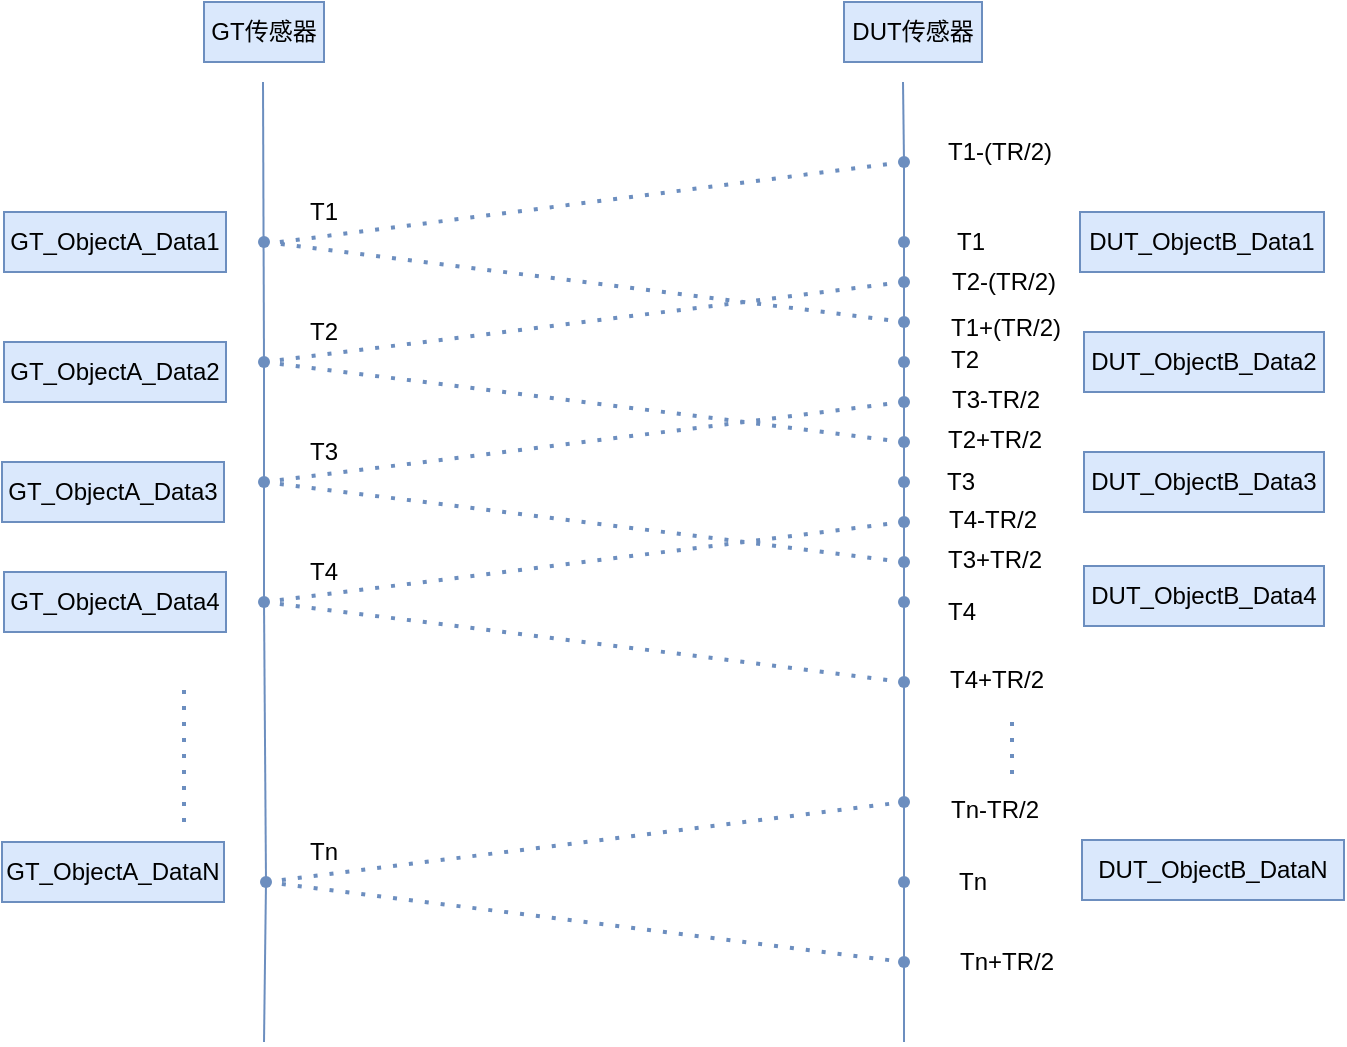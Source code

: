 <mxfile version="20.4.2" type="github">
  <diagram id="k69M-XWzYrVCh9u7o3sv" name="第 1 页">
    <mxGraphModel dx="1221" dy="676" grid="1" gridSize="10" guides="1" tooltips="1" connect="1" arrows="1" fold="1" page="1" pageScale="1" pageWidth="827" pageHeight="1169" math="0" shadow="0">
      <root>
        <mxCell id="0" />
        <mxCell id="1" parent="0" />
        <mxCell id="79OYs0Td0KyYbs-ohMuk-22" value="" style="group" vertex="1" connectable="0" parent="1">
          <mxGeometry x="100" y="161" width="671" height="520" as="geometry" />
        </mxCell>
        <mxCell id="XfMQFFYkRkuYlppGZoMT-2" value="" style="endArrow=none;html=1;rounded=0;startArrow=none;fillColor=#dae8fc;strokeColor=#6c8ebf;" parent="79OYs0Td0KyYbs-ohMuk-22" source="XfMQFFYkRkuYlppGZoMT-25" edge="1">
          <mxGeometry width="50" height="50" relative="1" as="geometry">
            <mxPoint x="130.5" y="640" as="sourcePoint" />
            <mxPoint x="130.5" y="40" as="targetPoint" />
          </mxGeometry>
        </mxCell>
        <mxCell id="XfMQFFYkRkuYlppGZoMT-3" value="" style="endArrow=none;html=1;rounded=0;startArrow=none;fillColor=#dae8fc;strokeColor=#6c8ebf;" parent="79OYs0Td0KyYbs-ohMuk-22" source="XfMQFFYkRkuYlppGZoMT-13" edge="1">
          <mxGeometry width="50" height="50" relative="1" as="geometry">
            <mxPoint x="450.5" y="640" as="sourcePoint" />
            <mxPoint x="450.5" y="40" as="targetPoint" />
          </mxGeometry>
        </mxCell>
        <mxCell id="XfMQFFYkRkuYlppGZoMT-4" value="GT传感器" style="text;html=1;strokeColor=#6c8ebf;fillColor=#dae8fc;align=center;verticalAlign=middle;whiteSpace=wrap;rounded=0;" parent="79OYs0Td0KyYbs-ohMuk-22" vertex="1">
          <mxGeometry x="101" width="60" height="30" as="geometry" />
        </mxCell>
        <mxCell id="XfMQFFYkRkuYlppGZoMT-5" value="DUT传感器" style="text;html=1;strokeColor=#6c8ebf;fillColor=#dae8fc;align=center;verticalAlign=middle;whiteSpace=wrap;rounded=0;" parent="79OYs0Td0KyYbs-ohMuk-22" vertex="1">
          <mxGeometry x="421" width="69" height="30" as="geometry" />
        </mxCell>
        <mxCell id="XfMQFFYkRkuYlppGZoMT-7" value="" style="shape=waypoint;sketch=0;fillStyle=solid;size=6;pointerEvents=1;points=[];fillColor=#dae8fc;resizable=0;rotatable=0;perimeter=centerPerimeter;snapToPoint=1;strokeColor=#6c8ebf;" parent="79OYs0Td0KyYbs-ohMuk-22" vertex="1">
          <mxGeometry x="111" y="100" width="40" height="40" as="geometry" />
        </mxCell>
        <mxCell id="XfMQFFYkRkuYlppGZoMT-8" value="GT_ObjectA_Data1" style="text;html=1;strokeColor=#6c8ebf;fillColor=#dae8fc;align=center;verticalAlign=middle;whiteSpace=wrap;rounded=0;" parent="79OYs0Td0KyYbs-ohMuk-22" vertex="1">
          <mxGeometry x="1" y="105" width="111" height="30" as="geometry" />
        </mxCell>
        <mxCell id="XfMQFFYkRkuYlppGZoMT-9" value="" style="shape=waypoint;sketch=0;fillStyle=solid;size=6;pointerEvents=1;points=[];fillColor=#dae8fc;resizable=0;rotatable=0;perimeter=centerPerimeter;snapToPoint=1;strokeColor=#6c8ebf;" parent="79OYs0Td0KyYbs-ohMuk-22" vertex="1">
          <mxGeometry x="431" y="100" width="40" height="40" as="geometry" />
        </mxCell>
        <mxCell id="XfMQFFYkRkuYlppGZoMT-10" value="" style="endArrow=none;html=1;rounded=0;startArrow=none;fillColor=#dae8fc;strokeColor=#6c8ebf;" parent="79OYs0Td0KyYbs-ohMuk-22" source="XfMQFFYkRkuYlppGZoMT-11" target="XfMQFFYkRkuYlppGZoMT-9" edge="1">
          <mxGeometry width="50" height="50" relative="1" as="geometry">
            <mxPoint x="450.5" y="640" as="sourcePoint" />
            <mxPoint x="450.5" y="40" as="targetPoint" />
          </mxGeometry>
        </mxCell>
        <mxCell id="XfMQFFYkRkuYlppGZoMT-11" value="" style="shape=waypoint;sketch=0;fillStyle=solid;size=6;pointerEvents=1;points=[];fillColor=#dae8fc;resizable=0;rotatable=0;perimeter=centerPerimeter;snapToPoint=1;strokeColor=#6c8ebf;" parent="79OYs0Td0KyYbs-ohMuk-22" vertex="1">
          <mxGeometry x="431" y="140" width="40" height="40" as="geometry" />
        </mxCell>
        <mxCell id="XfMQFFYkRkuYlppGZoMT-12" value="" style="endArrow=none;html=1;rounded=0;startArrow=none;fillColor=#dae8fc;strokeColor=#6c8ebf;" parent="79OYs0Td0KyYbs-ohMuk-22" source="XfMQFFYkRkuYlppGZoMT-31" target="XfMQFFYkRkuYlppGZoMT-11" edge="1">
          <mxGeometry width="50" height="50" relative="1" as="geometry">
            <mxPoint x="450.5" y="640" as="sourcePoint" />
            <mxPoint x="451" y="120" as="targetPoint" />
          </mxGeometry>
        </mxCell>
        <mxCell id="XfMQFFYkRkuYlppGZoMT-13" value="" style="shape=waypoint;sketch=0;fillStyle=solid;size=6;pointerEvents=1;points=[];fillColor=#dae8fc;resizable=0;rotatable=0;perimeter=centerPerimeter;snapToPoint=1;strokeColor=#6c8ebf;" parent="79OYs0Td0KyYbs-ohMuk-22" vertex="1">
          <mxGeometry x="431" y="60" width="40" height="40" as="geometry" />
        </mxCell>
        <mxCell id="XfMQFFYkRkuYlppGZoMT-14" value="" style="endArrow=none;html=1;rounded=0;startArrow=none;fillColor=#dae8fc;strokeColor=#6c8ebf;" parent="79OYs0Td0KyYbs-ohMuk-22" source="XfMQFFYkRkuYlppGZoMT-9" target="XfMQFFYkRkuYlppGZoMT-13" edge="1">
          <mxGeometry width="50" height="50" relative="1" as="geometry">
            <mxPoint x="451" y="120" as="sourcePoint" />
            <mxPoint x="450.5" y="40" as="targetPoint" />
          </mxGeometry>
        </mxCell>
        <mxCell id="XfMQFFYkRkuYlppGZoMT-17" value="T1" style="text;html=1;align=center;verticalAlign=middle;whiteSpace=wrap;rounded=0;" parent="79OYs0Td0KyYbs-ohMuk-22" vertex="1">
          <mxGeometry x="451" y="105" width="67" height="30" as="geometry" />
        </mxCell>
        <mxCell id="XfMQFFYkRkuYlppGZoMT-18" value="T1+(TR/2)" style="text;html=1;align=center;verticalAlign=middle;whiteSpace=wrap;rounded=0;" parent="79OYs0Td0KyYbs-ohMuk-22" vertex="1">
          <mxGeometry x="453" y="150" width="98" height="25" as="geometry" />
        </mxCell>
        <mxCell id="XfMQFFYkRkuYlppGZoMT-19" value="T1-(TR/2)" style="text;html=1;align=center;verticalAlign=middle;whiteSpace=wrap;rounded=0;" parent="79OYs0Td0KyYbs-ohMuk-22" vertex="1">
          <mxGeometry x="459" y="60" width="80" height="30" as="geometry" />
        </mxCell>
        <mxCell id="XfMQFFYkRkuYlppGZoMT-21" value="" style="endArrow=none;dashed=1;html=1;dashPattern=1 3;strokeWidth=2;rounded=0;entryX=0.525;entryY=0.575;entryDx=0;entryDy=0;entryPerimeter=0;exitX=0.5;exitY=0.425;exitDx=0;exitDy=0;exitPerimeter=0;fillColor=#dae8fc;strokeColor=#6c8ebf;" parent="79OYs0Td0KyYbs-ohMuk-22" source="XfMQFFYkRkuYlppGZoMT-11" target="XfMQFFYkRkuYlppGZoMT-7" edge="1">
          <mxGeometry width="50" height="50" relative="1" as="geometry">
            <mxPoint x="121" y="200" as="sourcePoint" />
            <mxPoint x="171" y="150" as="targetPoint" />
          </mxGeometry>
        </mxCell>
        <mxCell id="XfMQFFYkRkuYlppGZoMT-24" value="" style="endArrow=none;dashed=1;html=1;dashPattern=1 3;strokeWidth=2;rounded=0;fillColor=#dae8fc;strokeColor=#6c8ebf;" parent="79OYs0Td0KyYbs-ohMuk-22" edge="1">
          <mxGeometry width="50" height="50" relative="1" as="geometry">
            <mxPoint x="131" y="121" as="sourcePoint" />
            <mxPoint x="451" y="80" as="targetPoint" />
          </mxGeometry>
        </mxCell>
        <mxCell id="XfMQFFYkRkuYlppGZoMT-25" value="" style="shape=waypoint;sketch=0;fillStyle=solid;size=6;pointerEvents=1;points=[];fillColor=#dae8fc;resizable=0;rotatable=0;perimeter=centerPerimeter;snapToPoint=1;strokeColor=#6c8ebf;" parent="79OYs0Td0KyYbs-ohMuk-22" vertex="1">
          <mxGeometry x="111" y="160" width="40" height="40" as="geometry" />
        </mxCell>
        <mxCell id="XfMQFFYkRkuYlppGZoMT-26" value="" style="endArrow=none;html=1;rounded=0;startArrow=none;fillColor=#dae8fc;strokeColor=#6c8ebf;" parent="79OYs0Td0KyYbs-ohMuk-22" source="XfMQFFYkRkuYlppGZoMT-47" target="XfMQFFYkRkuYlppGZoMT-25" edge="1">
          <mxGeometry width="50" height="50" relative="1" as="geometry">
            <mxPoint x="130.5" y="640" as="sourcePoint" />
            <mxPoint x="130.5" y="40" as="targetPoint" />
          </mxGeometry>
        </mxCell>
        <mxCell id="XfMQFFYkRkuYlppGZoMT-28" value="" style="shape=waypoint;sketch=0;fillStyle=solid;size=6;pointerEvents=1;points=[];fillColor=#dae8fc;resizable=0;rotatable=0;perimeter=centerPerimeter;snapToPoint=1;strokeColor=#6c8ebf;" parent="79OYs0Td0KyYbs-ohMuk-22" vertex="1">
          <mxGeometry x="431" y="200" width="40" height="40" as="geometry" />
        </mxCell>
        <mxCell id="XfMQFFYkRkuYlppGZoMT-29" value="" style="endArrow=none;html=1;rounded=0;startArrow=none;fillColor=#dae8fc;strokeColor=#6c8ebf;" parent="79OYs0Td0KyYbs-ohMuk-22" source="XfMQFFYkRkuYlppGZoMT-48" target="XfMQFFYkRkuYlppGZoMT-28" edge="1">
          <mxGeometry width="50" height="50" relative="1" as="geometry">
            <mxPoint x="450.5" y="640" as="sourcePoint" />
            <mxPoint x="451" y="160" as="targetPoint" />
          </mxGeometry>
        </mxCell>
        <mxCell id="XfMQFFYkRkuYlppGZoMT-30" value="" style="shape=waypoint;sketch=0;fillStyle=solid;size=6;pointerEvents=1;points=[];fillColor=#dae8fc;resizable=0;rotatable=0;perimeter=centerPerimeter;snapToPoint=1;strokeColor=#6c8ebf;" parent="79OYs0Td0KyYbs-ohMuk-22" vertex="1">
          <mxGeometry x="431" y="120" width="40" height="40" as="geometry" />
        </mxCell>
        <mxCell id="XfMQFFYkRkuYlppGZoMT-31" value="" style="shape=waypoint;sketch=0;fillStyle=solid;size=6;pointerEvents=1;points=[];fillColor=#dae8fc;resizable=0;rotatable=0;perimeter=centerPerimeter;snapToPoint=1;strokeColor=#6c8ebf;" parent="79OYs0Td0KyYbs-ohMuk-22" vertex="1">
          <mxGeometry x="431" y="160" width="40" height="40" as="geometry" />
        </mxCell>
        <mxCell id="XfMQFFYkRkuYlppGZoMT-32" value="" style="endArrow=none;html=1;rounded=0;startArrow=none;fillColor=#dae8fc;strokeColor=#6c8ebf;" parent="79OYs0Td0KyYbs-ohMuk-22" source="XfMQFFYkRkuYlppGZoMT-50" target="XfMQFFYkRkuYlppGZoMT-31" edge="1">
          <mxGeometry width="50" height="50" relative="1" as="geometry">
            <mxPoint x="451" y="220" as="sourcePoint" />
            <mxPoint x="451" y="160" as="targetPoint" />
          </mxGeometry>
        </mxCell>
        <mxCell id="XfMQFFYkRkuYlppGZoMT-33" value="" style="endArrow=none;dashed=1;html=1;dashPattern=1 3;strokeWidth=2;rounded=0;exitX=0.575;exitY=0.575;exitDx=0;exitDy=0;exitPerimeter=0;fillColor=#dae8fc;strokeColor=#6c8ebf;" parent="79OYs0Td0KyYbs-ohMuk-22" source="XfMQFFYkRkuYlppGZoMT-25" target="XfMQFFYkRkuYlppGZoMT-30" edge="1">
          <mxGeometry width="50" height="50" relative="1" as="geometry">
            <mxPoint x="121" y="200" as="sourcePoint" />
            <mxPoint x="171" y="150" as="targetPoint" />
          </mxGeometry>
        </mxCell>
        <mxCell id="XfMQFFYkRkuYlppGZoMT-34" value="" style="endArrow=none;dashed=1;html=1;dashPattern=1 3;strokeWidth=2;rounded=0;entryX=0.4;entryY=0.55;entryDx=0;entryDy=0;entryPerimeter=0;fillColor=#dae8fc;strokeColor=#6c8ebf;" parent="79OYs0Td0KyYbs-ohMuk-22" source="XfMQFFYkRkuYlppGZoMT-25" target="XfMQFFYkRkuYlppGZoMT-28" edge="1">
          <mxGeometry width="50" height="50" relative="1" as="geometry">
            <mxPoint x="121" y="200" as="sourcePoint" />
            <mxPoint x="171" y="150" as="targetPoint" />
          </mxGeometry>
        </mxCell>
        <mxCell id="XfMQFFYkRkuYlppGZoMT-35" value="T2" style="text;html=1;align=center;verticalAlign=middle;whiteSpace=wrap;rounded=0;" parent="79OYs0Td0KyYbs-ohMuk-22" vertex="1">
          <mxGeometry x="452" y="169" width="59" height="20" as="geometry" />
        </mxCell>
        <mxCell id="XfMQFFYkRkuYlppGZoMT-36" value="T2+TR/2" style="text;html=1;align=center;verticalAlign=middle;whiteSpace=wrap;rounded=0;" parent="79OYs0Td0KyYbs-ohMuk-22" vertex="1">
          <mxGeometry x="452" y="209" width="89" height="20" as="geometry" />
        </mxCell>
        <mxCell id="XfMQFFYkRkuYlppGZoMT-38" value="T1" style="text;html=1;align=center;verticalAlign=middle;whiteSpace=wrap;rounded=0;" parent="79OYs0Td0KyYbs-ohMuk-22" vertex="1">
          <mxGeometry x="131" y="90" width="60" height="30" as="geometry" />
        </mxCell>
        <mxCell id="XfMQFFYkRkuYlppGZoMT-39" value="T2" style="text;html=1;align=center;verticalAlign=middle;whiteSpace=wrap;rounded=0;" parent="79OYs0Td0KyYbs-ohMuk-22" vertex="1">
          <mxGeometry x="131" y="150" width="60" height="30" as="geometry" />
        </mxCell>
        <mxCell id="XfMQFFYkRkuYlppGZoMT-51" value="" style="shape=waypoint;sketch=0;fillStyle=solid;size=6;pointerEvents=1;points=[];fillColor=#dae8fc;resizable=0;rotatable=0;perimeter=centerPerimeter;snapToPoint=1;strokeColor=#6c8ebf;" parent="79OYs0Td0KyYbs-ohMuk-22" vertex="1">
          <mxGeometry x="111" y="220" width="40" height="40" as="geometry" />
        </mxCell>
        <mxCell id="XfMQFFYkRkuYlppGZoMT-50" value="" style="shape=waypoint;sketch=0;fillStyle=solid;size=6;pointerEvents=1;points=[];fillColor=#dae8fc;resizable=0;rotatable=0;perimeter=centerPerimeter;snapToPoint=1;strokeColor=#6c8ebf;" parent="79OYs0Td0KyYbs-ohMuk-22" vertex="1">
          <mxGeometry x="431" y="180" width="40" height="40" as="geometry" />
        </mxCell>
        <mxCell id="XfMQFFYkRkuYlppGZoMT-53" value="" style="endArrow=none;html=1;rounded=0;startArrow=none;fillColor=#dae8fc;strokeColor=#6c8ebf;" parent="79OYs0Td0KyYbs-ohMuk-22" source="XfMQFFYkRkuYlppGZoMT-28" target="XfMQFFYkRkuYlppGZoMT-50" edge="1">
          <mxGeometry width="50" height="50" relative="1" as="geometry">
            <mxPoint x="451" y="220" as="sourcePoint" />
            <mxPoint x="451" y="180" as="targetPoint" />
          </mxGeometry>
        </mxCell>
        <mxCell id="XfMQFFYkRkuYlppGZoMT-49" value="" style="shape=waypoint;sketch=0;fillStyle=solid;size=6;pointerEvents=1;points=[];fillColor=#dae8fc;resizable=0;rotatable=0;perimeter=centerPerimeter;snapToPoint=1;strokeColor=#6c8ebf;" parent="79OYs0Td0KyYbs-ohMuk-22" vertex="1">
          <mxGeometry x="431" y="260" width="40" height="40" as="geometry" />
        </mxCell>
        <mxCell id="XfMQFFYkRkuYlppGZoMT-54" value="" style="endArrow=none;html=1;rounded=0;startArrow=none;fillColor=#dae8fc;strokeColor=#6c8ebf;" parent="79OYs0Td0KyYbs-ohMuk-22" source="XfMQFFYkRkuYlppGZoMT-44" target="XfMQFFYkRkuYlppGZoMT-49" edge="1">
          <mxGeometry width="50" height="50" relative="1" as="geometry">
            <mxPoint x="450.5" y="640" as="sourcePoint" />
            <mxPoint x="451" y="220" as="targetPoint" />
          </mxGeometry>
        </mxCell>
        <mxCell id="XfMQFFYkRkuYlppGZoMT-55" value="" style="endArrow=none;dashed=1;html=1;dashPattern=1 3;strokeWidth=2;rounded=0;entryX=0.45;entryY=0.675;entryDx=0;entryDy=0;entryPerimeter=0;fillColor=#dae8fc;strokeColor=#6c8ebf;" parent="79OYs0Td0KyYbs-ohMuk-22" source="XfMQFFYkRkuYlppGZoMT-51" target="XfMQFFYkRkuYlppGZoMT-50" edge="1">
          <mxGeometry width="50" height="50" relative="1" as="geometry">
            <mxPoint x="121" y="310" as="sourcePoint" />
            <mxPoint x="171" y="260" as="targetPoint" />
          </mxGeometry>
        </mxCell>
        <mxCell id="XfMQFFYkRkuYlppGZoMT-56" value="" style="endArrow=none;dashed=1;html=1;dashPattern=1 3;strokeWidth=2;rounded=0;fillColor=#dae8fc;strokeColor=#6c8ebf;" parent="79OYs0Td0KyYbs-ohMuk-22" source="XfMQFFYkRkuYlppGZoMT-51" target="XfMQFFYkRkuYlppGZoMT-49" edge="1">
          <mxGeometry width="50" height="50" relative="1" as="geometry">
            <mxPoint x="121" y="310" as="sourcePoint" />
            <mxPoint x="171" y="260" as="targetPoint" />
          </mxGeometry>
        </mxCell>
        <mxCell id="XfMQFFYkRkuYlppGZoMT-48" value="" style="shape=waypoint;sketch=0;fillStyle=solid;size=6;pointerEvents=1;points=[];fillColor=#dae8fc;resizable=0;rotatable=0;perimeter=centerPerimeter;snapToPoint=1;strokeColor=#6c8ebf;" parent="79OYs0Td0KyYbs-ohMuk-22" vertex="1">
          <mxGeometry x="431" y="220" width="40" height="40" as="geometry" />
        </mxCell>
        <mxCell id="XfMQFFYkRkuYlppGZoMT-57" value="" style="endArrow=none;html=1;rounded=0;startArrow=none;fillColor=#dae8fc;strokeColor=#6c8ebf;" parent="79OYs0Td0KyYbs-ohMuk-22" source="XfMQFFYkRkuYlppGZoMT-45" target="XfMQFFYkRkuYlppGZoMT-48" edge="1">
          <mxGeometry width="50" height="50" relative="1" as="geometry">
            <mxPoint x="451" y="280" as="sourcePoint" />
            <mxPoint x="451" y="220" as="targetPoint" />
          </mxGeometry>
        </mxCell>
        <mxCell id="XfMQFFYkRkuYlppGZoMT-59" value="T3" style="text;html=1;align=center;verticalAlign=middle;whiteSpace=wrap;rounded=0;rotation=0;" parent="79OYs0Td0KyYbs-ohMuk-22" vertex="1">
          <mxGeometry x="450" y="234.5" width="59" height="11" as="geometry" />
        </mxCell>
        <mxCell id="XfMQFFYkRkuYlppGZoMT-60" value="T3-TR/2" style="text;html=1;align=center;verticalAlign=middle;whiteSpace=wrap;rounded=0;" parent="79OYs0Td0KyYbs-ohMuk-22" vertex="1">
          <mxGeometry x="452" y="189" width="90" height="20" as="geometry" />
        </mxCell>
        <mxCell id="XfMQFFYkRkuYlppGZoMT-61" value="T3+TR/2" style="text;html=1;align=center;verticalAlign=middle;whiteSpace=wrap;rounded=0;" parent="79OYs0Td0KyYbs-ohMuk-22" vertex="1">
          <mxGeometry x="452" y="269" width="89" height="20" as="geometry" />
        </mxCell>
        <mxCell id="XfMQFFYkRkuYlppGZoMT-62" value="T3" style="text;html=1;align=center;verticalAlign=middle;whiteSpace=wrap;rounded=0;" parent="79OYs0Td0KyYbs-ohMuk-22" vertex="1">
          <mxGeometry x="131" y="210" width="60" height="30" as="geometry" />
        </mxCell>
        <mxCell id="XfMQFFYkRkuYlppGZoMT-47" value="" style="shape=waypoint;sketch=0;fillStyle=solid;size=6;pointerEvents=1;points=[];fillColor=#dae8fc;resizable=0;rotatable=0;perimeter=centerPerimeter;snapToPoint=1;strokeColor=#6c8ebf;" parent="79OYs0Td0KyYbs-ohMuk-22" vertex="1">
          <mxGeometry x="111" y="280" width="40" height="40" as="geometry" />
        </mxCell>
        <mxCell id="XfMQFFYkRkuYlppGZoMT-63" value="" style="endArrow=none;html=1;rounded=0;startArrow=none;fillColor=#dae8fc;strokeColor=#6c8ebf;" parent="79OYs0Td0KyYbs-ohMuk-22" source="XfMQFFYkRkuYlppGZoMT-77" target="XfMQFFYkRkuYlppGZoMT-47" edge="1">
          <mxGeometry width="50" height="50" relative="1" as="geometry">
            <mxPoint x="130.5" y="640" as="sourcePoint" />
            <mxPoint x="131" y="180" as="targetPoint" />
          </mxGeometry>
        </mxCell>
        <mxCell id="XfMQFFYkRkuYlppGZoMT-46" value="" style="shape=waypoint;sketch=0;fillStyle=solid;size=6;pointerEvents=1;points=[];fillColor=#dae8fc;resizable=0;rotatable=0;perimeter=centerPerimeter;snapToPoint=1;strokeColor=#6c8ebf;" parent="79OYs0Td0KyYbs-ohMuk-22" vertex="1">
          <mxGeometry x="431" y="320" width="40" height="40" as="geometry" />
        </mxCell>
        <mxCell id="XfMQFFYkRkuYlppGZoMT-64" value="" style="endArrow=none;html=1;rounded=0;startArrow=none;fillColor=#dae8fc;strokeColor=#6c8ebf;" parent="79OYs0Td0KyYbs-ohMuk-22" source="XfMQFFYkRkuYlppGZoMT-79" target="XfMQFFYkRkuYlppGZoMT-46" edge="1">
          <mxGeometry width="50" height="50" relative="1" as="geometry">
            <mxPoint x="450.5" y="640" as="sourcePoint" />
            <mxPoint x="451" y="280" as="targetPoint" />
          </mxGeometry>
        </mxCell>
        <mxCell id="XfMQFFYkRkuYlppGZoMT-45" value="" style="shape=waypoint;sketch=0;fillStyle=solid;size=6;pointerEvents=1;points=[];fillColor=#dae8fc;resizable=0;rotatable=0;perimeter=centerPerimeter;snapToPoint=1;strokeColor=#6c8ebf;" parent="79OYs0Td0KyYbs-ohMuk-22" vertex="1">
          <mxGeometry x="431" y="240" width="40" height="40" as="geometry" />
        </mxCell>
        <mxCell id="XfMQFFYkRkuYlppGZoMT-65" value="" style="endArrow=none;html=1;rounded=0;startArrow=none;fillColor=#dae8fc;strokeColor=#6c8ebf;" parent="79OYs0Td0KyYbs-ohMuk-22" source="XfMQFFYkRkuYlppGZoMT-49" target="XfMQFFYkRkuYlppGZoMT-45" edge="1">
          <mxGeometry width="50" height="50" relative="1" as="geometry">
            <mxPoint x="451" y="280" as="sourcePoint" />
            <mxPoint x="451" y="240" as="targetPoint" />
          </mxGeometry>
        </mxCell>
        <mxCell id="XfMQFFYkRkuYlppGZoMT-67" value="" style="endArrow=none;dashed=1;html=1;dashPattern=1 3;strokeWidth=2;rounded=0;fillColor=#dae8fc;strokeColor=#6c8ebf;" parent="79OYs0Td0KyYbs-ohMuk-22" target="XfMQFFYkRkuYlppGZoMT-45" edge="1">
          <mxGeometry width="50" height="50" relative="1" as="geometry">
            <mxPoint x="131" y="300" as="sourcePoint" />
            <mxPoint x="171" y="260" as="targetPoint" />
          </mxGeometry>
        </mxCell>
        <mxCell id="XfMQFFYkRkuYlppGZoMT-68" value="" style="endArrow=none;dashed=1;html=1;dashPattern=1 3;strokeWidth=2;rounded=0;fillColor=#dae8fc;strokeColor=#6c8ebf;" parent="79OYs0Td0KyYbs-ohMuk-22" source="XfMQFFYkRkuYlppGZoMT-47" target="XfMQFFYkRkuYlppGZoMT-46" edge="1">
          <mxGeometry width="50" height="50" relative="1" as="geometry">
            <mxPoint x="121" y="310" as="sourcePoint" />
            <mxPoint x="171" y="260" as="targetPoint" />
          </mxGeometry>
        </mxCell>
        <mxCell id="XfMQFFYkRkuYlppGZoMT-44" value="" style="shape=waypoint;sketch=0;fillStyle=solid;size=6;pointerEvents=1;points=[];fillColor=#dae8fc;resizable=0;rotatable=0;perimeter=centerPerimeter;snapToPoint=1;strokeColor=#6c8ebf;" parent="79OYs0Td0KyYbs-ohMuk-22" vertex="1">
          <mxGeometry x="431" y="280" width="40" height="40" as="geometry" />
        </mxCell>
        <mxCell id="XfMQFFYkRkuYlppGZoMT-69" value="" style="endArrow=none;html=1;rounded=0;startArrow=none;fillColor=#dae8fc;strokeColor=#6c8ebf;" parent="79OYs0Td0KyYbs-ohMuk-22" source="XfMQFFYkRkuYlppGZoMT-46" target="XfMQFFYkRkuYlppGZoMT-44" edge="1">
          <mxGeometry width="50" height="50" relative="1" as="geometry">
            <mxPoint x="451" y="340" as="sourcePoint" />
            <mxPoint x="451" y="280" as="targetPoint" />
          </mxGeometry>
        </mxCell>
        <mxCell id="XfMQFFYkRkuYlppGZoMT-71" value="T4" style="text;html=1;align=center;verticalAlign=middle;whiteSpace=wrap;rounded=0;" parent="79OYs0Td0KyYbs-ohMuk-22" vertex="1">
          <mxGeometry x="131" y="270" width="60" height="30" as="geometry" />
        </mxCell>
        <mxCell id="XfMQFFYkRkuYlppGZoMT-73" value="T4+TR/2" style="text;html=1;align=center;verticalAlign=middle;whiteSpace=wrap;rounded=0;" parent="79OYs0Td0KyYbs-ohMuk-22" vertex="1">
          <mxGeometry x="452.5" y="329" width="88.5" height="20" as="geometry" />
        </mxCell>
        <mxCell id="XfMQFFYkRkuYlppGZoMT-74" value="T4-TR/2" style="text;html=1;align=center;verticalAlign=middle;whiteSpace=wrap;rounded=0;" parent="79OYs0Td0KyYbs-ohMuk-22" vertex="1">
          <mxGeometry x="450" y="259" width="91" as="geometry" />
        </mxCell>
        <mxCell id="XfMQFFYkRkuYlppGZoMT-77" value="" style="shape=waypoint;sketch=0;fillStyle=solid;size=6;pointerEvents=1;points=[];fillColor=#dae8fc;resizable=0;rotatable=0;perimeter=centerPerimeter;snapToPoint=1;strokeColor=#6c8ebf;" parent="79OYs0Td0KyYbs-ohMuk-22" vertex="1">
          <mxGeometry x="112" y="420" width="40" height="40" as="geometry" />
        </mxCell>
        <mxCell id="XfMQFFYkRkuYlppGZoMT-78" value="" style="endArrow=none;html=1;rounded=0;fillColor=#dae8fc;strokeColor=#6c8ebf;" parent="79OYs0Td0KyYbs-ohMuk-22" target="XfMQFFYkRkuYlppGZoMT-77" edge="1">
          <mxGeometry width="50" height="50" relative="1" as="geometry">
            <mxPoint x="131" y="520" as="sourcePoint" />
            <mxPoint x="131" y="300" as="targetPoint" />
          </mxGeometry>
        </mxCell>
        <mxCell id="XfMQFFYkRkuYlppGZoMT-81" value="" style="shape=waypoint;sketch=0;fillStyle=solid;size=6;pointerEvents=1;points=[];fillColor=#dae8fc;resizable=0;rotatable=0;perimeter=centerPerimeter;snapToPoint=1;strokeColor=#6c8ebf;" parent="79OYs0Td0KyYbs-ohMuk-22" vertex="1">
          <mxGeometry x="431" y="460" width="40" height="40" as="geometry" />
        </mxCell>
        <mxCell id="XfMQFFYkRkuYlppGZoMT-82" value="" style="endArrow=none;html=1;rounded=0;fillColor=#dae8fc;strokeColor=#6c8ebf;" parent="79OYs0Td0KyYbs-ohMuk-22" target="XfMQFFYkRkuYlppGZoMT-81" edge="1">
          <mxGeometry width="50" height="50" relative="1" as="geometry">
            <mxPoint x="451" y="520" as="sourcePoint" />
            <mxPoint x="451" y="340" as="targetPoint" />
          </mxGeometry>
        </mxCell>
        <mxCell id="XfMQFFYkRkuYlppGZoMT-80" value="" style="shape=waypoint;sketch=0;fillStyle=solid;size=6;pointerEvents=1;points=[];fillColor=#dae8fc;resizable=0;rotatable=0;perimeter=centerPerimeter;snapToPoint=1;strokeColor=#6c8ebf;" parent="79OYs0Td0KyYbs-ohMuk-22" vertex="1">
          <mxGeometry x="431" y="420" width="40" height="40" as="geometry" />
        </mxCell>
        <mxCell id="XfMQFFYkRkuYlppGZoMT-83" value="" style="endArrow=none;html=1;rounded=0;startArrow=none;fillColor=#dae8fc;strokeColor=#6c8ebf;" parent="79OYs0Td0KyYbs-ohMuk-22" source="XfMQFFYkRkuYlppGZoMT-81" target="XfMQFFYkRkuYlppGZoMT-80" edge="1">
          <mxGeometry width="50" height="50" relative="1" as="geometry">
            <mxPoint x="451" y="480" as="sourcePoint" />
            <mxPoint x="451" y="340" as="targetPoint" />
          </mxGeometry>
        </mxCell>
        <mxCell id="XfMQFFYkRkuYlppGZoMT-79" value="" style="shape=waypoint;sketch=0;fillStyle=solid;size=6;pointerEvents=1;points=[];fillColor=#dae8fc;resizable=0;rotatable=0;perimeter=centerPerimeter;snapToPoint=1;strokeColor=#6c8ebf;" parent="79OYs0Td0KyYbs-ohMuk-22" vertex="1">
          <mxGeometry x="431" y="380" width="40" height="40" as="geometry" />
        </mxCell>
        <mxCell id="XfMQFFYkRkuYlppGZoMT-84" value="" style="endArrow=none;html=1;rounded=0;startArrow=none;fillColor=#dae8fc;strokeColor=#6c8ebf;" parent="79OYs0Td0KyYbs-ohMuk-22" source="XfMQFFYkRkuYlppGZoMT-80" target="XfMQFFYkRkuYlppGZoMT-79" edge="1">
          <mxGeometry width="50" height="50" relative="1" as="geometry">
            <mxPoint x="451" y="440" as="sourcePoint" />
            <mxPoint x="451" y="340" as="targetPoint" />
          </mxGeometry>
        </mxCell>
        <mxCell id="XfMQFFYkRkuYlppGZoMT-86" value="" style="endArrow=none;dashed=1;html=1;dashPattern=1 3;strokeWidth=2;rounded=0;fillColor=#dae8fc;strokeColor=#6c8ebf;" parent="79OYs0Td0KyYbs-ohMuk-22" source="XfMQFFYkRkuYlppGZoMT-77" target="XfMQFFYkRkuYlppGZoMT-79" edge="1">
          <mxGeometry width="50" height="50" relative="1" as="geometry">
            <mxPoint x="281" y="550" as="sourcePoint" />
            <mxPoint x="331" y="500" as="targetPoint" />
          </mxGeometry>
        </mxCell>
        <mxCell id="XfMQFFYkRkuYlppGZoMT-87" value="" style="endArrow=none;dashed=1;html=1;dashPattern=1 3;strokeWidth=2;rounded=0;fillColor=#dae8fc;strokeColor=#6c8ebf;" parent="79OYs0Td0KyYbs-ohMuk-22" source="XfMQFFYkRkuYlppGZoMT-77" target="XfMQFFYkRkuYlppGZoMT-81" edge="1">
          <mxGeometry width="50" height="50" relative="1" as="geometry">
            <mxPoint x="281" y="550" as="sourcePoint" />
            <mxPoint x="331" y="500" as="targetPoint" />
          </mxGeometry>
        </mxCell>
        <mxCell id="XfMQFFYkRkuYlppGZoMT-88" value="Tn" style="text;html=1;align=center;verticalAlign=middle;whiteSpace=wrap;rounded=0;" parent="79OYs0Td0KyYbs-ohMuk-22" vertex="1">
          <mxGeometry x="131" y="410" width="60" height="30" as="geometry" />
        </mxCell>
        <mxCell id="XfMQFFYkRkuYlppGZoMT-89" value="Tn" style="text;html=1;align=center;verticalAlign=middle;whiteSpace=wrap;rounded=0;" parent="79OYs0Td0KyYbs-ohMuk-22" vertex="1">
          <mxGeometry x="461" y="425" width="48.5" height="30" as="geometry" />
        </mxCell>
        <mxCell id="XfMQFFYkRkuYlppGZoMT-90" value="Tn-TR/2" style="text;html=1;align=center;verticalAlign=middle;whiteSpace=wrap;rounded=0;" parent="79OYs0Td0KyYbs-ohMuk-22" vertex="1">
          <mxGeometry x="455.5" y="389" width="80.5" height="30" as="geometry" />
        </mxCell>
        <mxCell id="XfMQFFYkRkuYlppGZoMT-91" value="Tn+TR/2" style="text;html=1;align=center;verticalAlign=middle;whiteSpace=wrap;rounded=0;" parent="79OYs0Td0KyYbs-ohMuk-22" vertex="1">
          <mxGeometry x="452.5" y="465" width="98.5" height="30" as="geometry" />
        </mxCell>
        <mxCell id="XfMQFFYkRkuYlppGZoMT-92" value="" style="endArrow=none;dashed=1;html=1;dashPattern=1 3;strokeWidth=2;rounded=0;fillColor=#dae8fc;strokeColor=#6c8ebf;" parent="79OYs0Td0KyYbs-ohMuk-22" edge="1">
          <mxGeometry width="50" height="50" relative="1" as="geometry">
            <mxPoint x="91" y="410" as="sourcePoint" />
            <mxPoint x="91" y="340" as="targetPoint" />
          </mxGeometry>
        </mxCell>
        <mxCell id="XfMQFFYkRkuYlppGZoMT-93" value="" style="endArrow=none;dashed=1;html=1;dashPattern=1 3;strokeWidth=2;rounded=0;fillColor=#dae8fc;strokeColor=#6c8ebf;" parent="79OYs0Td0KyYbs-ohMuk-22" edge="1">
          <mxGeometry width="50" height="50" relative="1" as="geometry">
            <mxPoint x="505" y="360" as="sourcePoint" />
            <mxPoint x="505" y="390" as="targetPoint" />
          </mxGeometry>
        </mxCell>
        <mxCell id="79OYs0Td0KyYbs-ohMuk-1" value="GT_ObjectA_Data2" style="text;html=1;strokeColor=#6c8ebf;fillColor=#dae8fc;align=center;verticalAlign=middle;whiteSpace=wrap;rounded=0;" vertex="1" parent="79OYs0Td0KyYbs-ohMuk-22">
          <mxGeometry x="1" y="170" width="111" height="30" as="geometry" />
        </mxCell>
        <mxCell id="79OYs0Td0KyYbs-ohMuk-2" value="GT_ObjectA_Data3" style="text;html=1;strokeColor=#6c8ebf;fillColor=#dae8fc;align=center;verticalAlign=middle;whiteSpace=wrap;rounded=0;" vertex="1" parent="79OYs0Td0KyYbs-ohMuk-22">
          <mxGeometry y="230" width="111" height="30" as="geometry" />
        </mxCell>
        <mxCell id="79OYs0Td0KyYbs-ohMuk-3" value="GT_ObjectA_Data4" style="text;html=1;strokeColor=#6c8ebf;fillColor=#dae8fc;align=center;verticalAlign=middle;whiteSpace=wrap;rounded=0;" vertex="1" parent="79OYs0Td0KyYbs-ohMuk-22">
          <mxGeometry x="1" y="285" width="111" height="30" as="geometry" />
        </mxCell>
        <mxCell id="79OYs0Td0KyYbs-ohMuk-4" value="T2-(TR/2)" style="text;html=1;align=center;verticalAlign=middle;whiteSpace=wrap;rounded=0;" vertex="1" parent="79OYs0Td0KyYbs-ohMuk-22">
          <mxGeometry x="461" y="125" width="80" height="30" as="geometry" />
        </mxCell>
        <mxCell id="79OYs0Td0KyYbs-ohMuk-7" value="GT_ObjectA_DataN" style="text;html=1;strokeColor=#6c8ebf;fillColor=#dae8fc;align=center;verticalAlign=middle;whiteSpace=wrap;rounded=0;" vertex="1" parent="79OYs0Td0KyYbs-ohMuk-22">
          <mxGeometry y="420" width="111" height="30" as="geometry" />
        </mxCell>
        <mxCell id="79OYs0Td0KyYbs-ohMuk-8" value="DUT_ObjectB_Data1" style="text;html=1;strokeColor=#6c8ebf;fillColor=#dae8fc;align=center;verticalAlign=middle;whiteSpace=wrap;rounded=0;" vertex="1" parent="79OYs0Td0KyYbs-ohMuk-22">
          <mxGeometry x="539" y="105" width="122" height="30" as="geometry" />
        </mxCell>
        <mxCell id="79OYs0Td0KyYbs-ohMuk-9" value="DUT_ObjectB_Data2" style="text;html=1;strokeColor=#6c8ebf;fillColor=#dae8fc;align=center;verticalAlign=middle;whiteSpace=wrap;rounded=0;" vertex="1" parent="79OYs0Td0KyYbs-ohMuk-22">
          <mxGeometry x="541" y="165" width="120" height="30" as="geometry" />
        </mxCell>
        <mxCell id="79OYs0Td0KyYbs-ohMuk-10" value="DUT_ObjectB_Data3" style="text;html=1;strokeColor=#6c8ebf;fillColor=#dae8fc;align=center;verticalAlign=middle;whiteSpace=wrap;rounded=0;" vertex="1" parent="79OYs0Td0KyYbs-ohMuk-22">
          <mxGeometry x="541" y="225" width="120" height="30" as="geometry" />
        </mxCell>
        <mxCell id="79OYs0Td0KyYbs-ohMuk-11" value="DUT_ObjectB_Data4" style="text;html=1;strokeColor=#6c8ebf;fillColor=#dae8fc;align=center;verticalAlign=middle;whiteSpace=wrap;rounded=0;" vertex="1" parent="79OYs0Td0KyYbs-ohMuk-22">
          <mxGeometry x="541" y="282" width="120" height="30" as="geometry" />
        </mxCell>
        <mxCell id="79OYs0Td0KyYbs-ohMuk-12" value="DUT_ObjectB_DataN" style="text;html=1;strokeColor=#6c8ebf;fillColor=#dae8fc;align=center;verticalAlign=middle;whiteSpace=wrap;rounded=0;" vertex="1" parent="79OYs0Td0KyYbs-ohMuk-22">
          <mxGeometry x="540" y="419" width="131" height="30" as="geometry" />
        </mxCell>
        <mxCell id="79OYs0Td0KyYbs-ohMuk-15" value="T4" style="text;html=1;align=center;verticalAlign=middle;whiteSpace=wrap;rounded=0;" vertex="1" parent="79OYs0Td0KyYbs-ohMuk-22">
          <mxGeometry x="459" y="298" width="42" height="14" as="geometry" />
        </mxCell>
      </root>
    </mxGraphModel>
  </diagram>
</mxfile>
